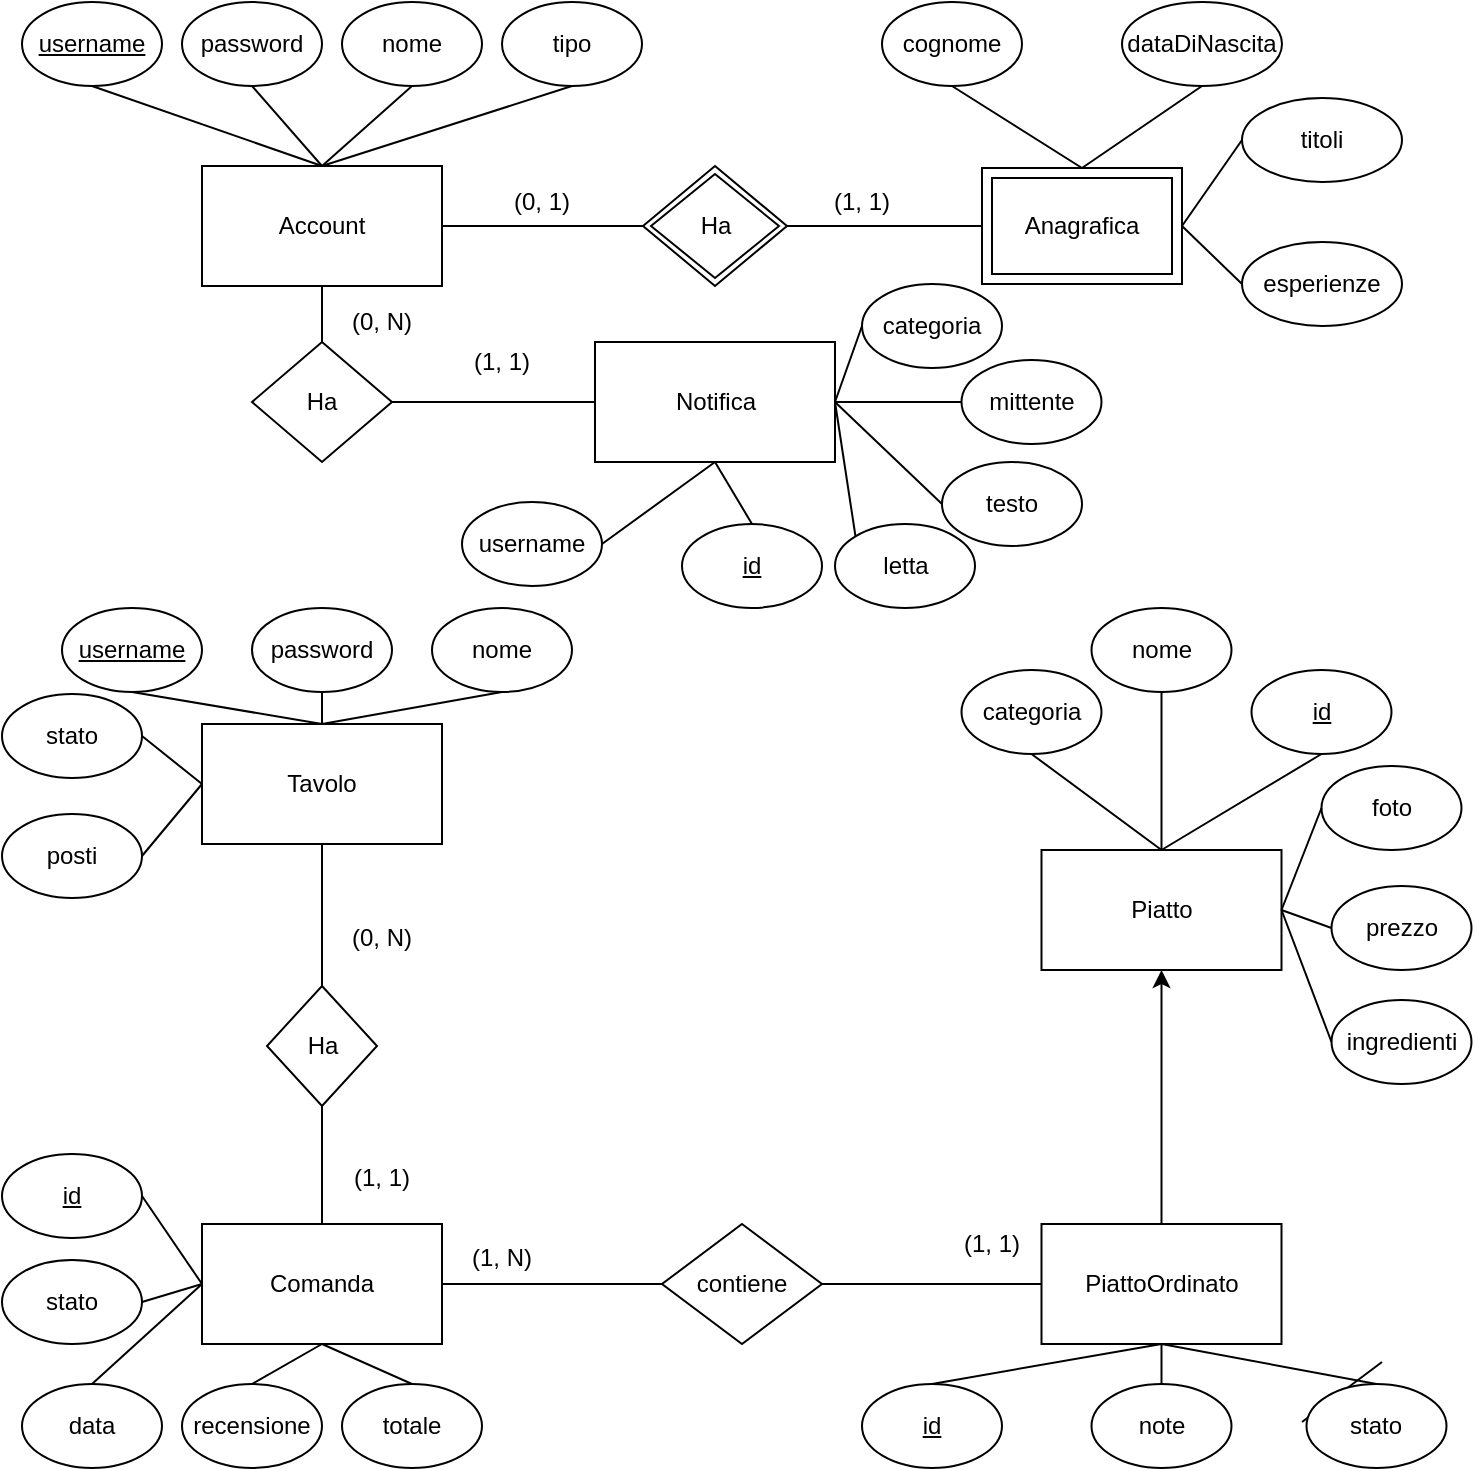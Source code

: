 <mxfile version="12.6.2" type="device"><diagram id="C5RBs43oDa-KdzZeNtuy" name="Page-1"><mxGraphModel dx="1422" dy="752" grid="1" gridSize="10" guides="1" tooltips="1" connect="1" arrows="1" fold="1" page="1" pageScale="1" pageWidth="827" pageHeight="1169" math="0" shadow="0"><root><mxCell id="WIyWlLk6GJQsqaUBKTNV-0"/><mxCell id="WIyWlLk6GJQsqaUBKTNV-1" parent="WIyWlLk6GJQsqaUBKTNV-0"/><mxCell id="I2TEpQoJ12EpgEzYFxmB-59" value="Account" style="rounded=0;whiteSpace=wrap;html=1;" vertex="1" parent="WIyWlLk6GJQsqaUBKTNV-1"><mxGeometry x="120" y="122" width="120" height="60" as="geometry"/></mxCell><mxCell id="I2TEpQoJ12EpgEzYFxmB-60" value="&lt;u&gt;username&lt;/u&gt;" style="ellipse;whiteSpace=wrap;html=1;" vertex="1" parent="WIyWlLk6GJQsqaUBKTNV-1"><mxGeometry x="30" y="40" width="70" height="42" as="geometry"/></mxCell><mxCell id="I2TEpQoJ12EpgEzYFxmB-63" value="password" style="ellipse;whiteSpace=wrap;html=1;" vertex="1" parent="WIyWlLk6GJQsqaUBKTNV-1"><mxGeometry x="110" y="40" width="70" height="42" as="geometry"/></mxCell><mxCell id="I2TEpQoJ12EpgEzYFxmB-64" value="nome" style="ellipse;whiteSpace=wrap;html=1;" vertex="1" parent="WIyWlLk6GJQsqaUBKTNV-1"><mxGeometry x="190" y="40" width="70" height="42" as="geometry"/></mxCell><mxCell id="I2TEpQoJ12EpgEzYFxmB-65" value="tipo" style="ellipse;whiteSpace=wrap;html=1;" vertex="1" parent="WIyWlLk6GJQsqaUBKTNV-1"><mxGeometry x="270" y="40" width="70" height="42" as="geometry"/></mxCell><mxCell id="I2TEpQoJ12EpgEzYFxmB-66" value="" style="endArrow=none;html=1;exitX=0.5;exitY=0;exitDx=0;exitDy=0;entryX=0.5;entryY=1;entryDx=0;entryDy=0;" edge="1" parent="WIyWlLk6GJQsqaUBKTNV-1" source="I2TEpQoJ12EpgEzYFxmB-59" target="I2TEpQoJ12EpgEzYFxmB-60"><mxGeometry width="50" height="50" relative="1" as="geometry"><mxPoint x="30" y="252" as="sourcePoint"/><mxPoint x="80" y="202" as="targetPoint"/></mxGeometry></mxCell><mxCell id="I2TEpQoJ12EpgEzYFxmB-67" value="" style="endArrow=none;html=1;entryX=0.5;entryY=1;entryDx=0;entryDy=0;" edge="1" parent="WIyWlLk6GJQsqaUBKTNV-1" target="I2TEpQoJ12EpgEzYFxmB-63"><mxGeometry width="50" height="50" relative="1" as="geometry"><mxPoint x="180" y="122" as="sourcePoint"/><mxPoint x="75" y="92" as="targetPoint"/></mxGeometry></mxCell><mxCell id="I2TEpQoJ12EpgEzYFxmB-69" value="" style="endArrow=none;html=1;exitX=0.5;exitY=0;exitDx=0;exitDy=0;entryX=0.5;entryY=1;entryDx=0;entryDy=0;" edge="1" parent="WIyWlLk6GJQsqaUBKTNV-1" source="I2TEpQoJ12EpgEzYFxmB-59" target="I2TEpQoJ12EpgEzYFxmB-64"><mxGeometry width="50" height="50" relative="1" as="geometry"><mxPoint x="200" y="142" as="sourcePoint"/><mxPoint x="85" y="102" as="targetPoint"/></mxGeometry></mxCell><mxCell id="I2TEpQoJ12EpgEzYFxmB-70" value="" style="endArrow=none;html=1;exitX=0.5;exitY=0;exitDx=0;exitDy=0;entryX=0.5;entryY=1;entryDx=0;entryDy=0;" edge="1" parent="WIyWlLk6GJQsqaUBKTNV-1" source="I2TEpQoJ12EpgEzYFxmB-59" target="I2TEpQoJ12EpgEzYFxmB-65"><mxGeometry width="50" height="50" relative="1" as="geometry"><mxPoint x="210" y="152" as="sourcePoint"/><mxPoint x="95" y="112" as="targetPoint"/></mxGeometry></mxCell><mxCell id="I2TEpQoJ12EpgEzYFxmB-74" value="cognome" style="ellipse;whiteSpace=wrap;html=1;" vertex="1" parent="WIyWlLk6GJQsqaUBKTNV-1"><mxGeometry x="460" y="40" width="70" height="42" as="geometry"/></mxCell><mxCell id="I2TEpQoJ12EpgEzYFxmB-75" value="dataDiNascita" style="ellipse;whiteSpace=wrap;html=1;" vertex="1" parent="WIyWlLk6GJQsqaUBKTNV-1"><mxGeometry x="580" y="40" width="80" height="42" as="geometry"/></mxCell><mxCell id="I2TEpQoJ12EpgEzYFxmB-76" value="" style="endArrow=none;html=1;entryX=0.5;entryY=1;entryDx=0;entryDy=0;exitX=0.5;exitY=0;exitDx=0;exitDy=0;" edge="1" parent="WIyWlLk6GJQsqaUBKTNV-1" source="MKKPfqhtPJazs5WFjNSU-24" target="I2TEpQoJ12EpgEzYFxmB-74"><mxGeometry width="50" height="50" relative="1" as="geometry"><mxPoint x="555" y="122" as="sourcePoint"/><mxPoint x="595" y="90" as="targetPoint"/></mxGeometry></mxCell><mxCell id="I2TEpQoJ12EpgEzYFxmB-77" value="" style="endArrow=none;html=1;exitX=0.5;exitY=1;exitDx=0;exitDy=0;entryX=0.5;entryY=0;entryDx=0;entryDy=0;" edge="1" parent="WIyWlLk6GJQsqaUBKTNV-1" source="I2TEpQoJ12EpgEzYFxmB-75" target="MKKPfqhtPJazs5WFjNSU-24"><mxGeometry width="50" height="50" relative="1" as="geometry"><mxPoint x="565" y="132" as="sourcePoint"/><mxPoint x="550" y="100" as="targetPoint"/></mxGeometry></mxCell><mxCell id="I2TEpQoJ12EpgEzYFxmB-87" value="" style="endArrow=none;html=1;entryX=0;entryY=0.5;entryDx=0;entryDy=0;exitX=1;exitY=0.5;exitDx=0;exitDy=0;" edge="1" parent="WIyWlLk6GJQsqaUBKTNV-1" source="I2TEpQoJ12EpgEzYFxmB-59" target="MKKPfqhtPJazs5WFjNSU-25"><mxGeometry width="50" height="50" relative="1" as="geometry"><mxPoint x="230" y="180" as="sourcePoint"/><mxPoint x="340" y="152" as="targetPoint"/></mxGeometry></mxCell><mxCell id="I2TEpQoJ12EpgEzYFxmB-88" value="" style="endArrow=none;html=1;entryX=0;entryY=0.5;entryDx=0;entryDy=0;exitX=1;exitY=0.5;exitDx=0;exitDy=0;" edge="1" parent="WIyWlLk6GJQsqaUBKTNV-1" source="MKKPfqhtPJazs5WFjNSU-25" target="MKKPfqhtPJazs5WFjNSU-24"><mxGeometry width="50" height="50" relative="1" as="geometry"><mxPoint x="400" y="152" as="sourcePoint"/><mxPoint x="495" y="152" as="targetPoint"/></mxGeometry></mxCell><mxCell id="I2TEpQoJ12EpgEzYFxmB-89" value="(0, 1)" style="text;html=1;strokeColor=none;fillColor=none;align=center;verticalAlign=middle;whiteSpace=wrap;rounded=0;" vertex="1" parent="WIyWlLk6GJQsqaUBKTNV-1"><mxGeometry x="270" y="130" width="40" height="20" as="geometry"/></mxCell><mxCell id="I2TEpQoJ12EpgEzYFxmB-90" value="(1, 1)" style="text;html=1;strokeColor=none;fillColor=none;align=center;verticalAlign=middle;whiteSpace=wrap;rounded=0;" vertex="1" parent="WIyWlLk6GJQsqaUBKTNV-1"><mxGeometry x="430" y="130" width="40" height="20" as="geometry"/></mxCell><mxCell id="I2TEpQoJ12EpgEzYFxmB-108" value="stato" style="ellipse;whiteSpace=wrap;html=1;" vertex="1" parent="WIyWlLk6GJQsqaUBKTNV-1"><mxGeometry x="20" y="386" width="70" height="42" as="geometry"/></mxCell><mxCell id="I2TEpQoJ12EpgEzYFxmB-109" value="posti" style="ellipse;whiteSpace=wrap;html=1;" vertex="1" parent="WIyWlLk6GJQsqaUBKTNV-1"><mxGeometry x="20" y="446" width="70" height="42" as="geometry"/></mxCell><mxCell id="I2TEpQoJ12EpgEzYFxmB-110" value="" style="endArrow=none;html=1;entryX=0;entryY=0.5;entryDx=0;entryDy=0;exitX=1;exitY=0.5;exitDx=0;exitDy=0;" edge="1" parent="WIyWlLk6GJQsqaUBKTNV-1" source="I2TEpQoJ12EpgEzYFxmB-108" target="MKKPfqhtPJazs5WFjNSU-35"><mxGeometry width="50" height="50" relative="1" as="geometry"><mxPoint x="80" y="446" as="sourcePoint"/><mxPoint x="130" y="443.5" as="targetPoint"/></mxGeometry></mxCell><mxCell id="I2TEpQoJ12EpgEzYFxmB-111" value="" style="endArrow=none;html=1;exitX=1;exitY=0.5;exitDx=0;exitDy=0;entryX=0;entryY=0.5;entryDx=0;entryDy=0;" edge="1" parent="WIyWlLk6GJQsqaUBKTNV-1" source="I2TEpQoJ12EpgEzYFxmB-109" target="MKKPfqhtPJazs5WFjNSU-35"><mxGeometry width="50" height="50" relative="1" as="geometry"><mxPoint x="100" y="405" as="sourcePoint"/><mxPoint x="130" y="443.5" as="targetPoint"/></mxGeometry></mxCell><mxCell id="I2TEpQoJ12EpgEzYFxmB-113" value="Comanda" style="rounded=0;whiteSpace=wrap;html=1;" vertex="1" parent="WIyWlLk6GJQsqaUBKTNV-1"><mxGeometry x="120" y="651" width="120" height="60" as="geometry"/></mxCell><mxCell id="I2TEpQoJ12EpgEzYFxmB-114" value="&lt;u&gt;id&lt;/u&gt;" style="ellipse;whiteSpace=wrap;html=1;" vertex="1" parent="WIyWlLk6GJQsqaUBKTNV-1"><mxGeometry x="20" y="616" width="70" height="42" as="geometry"/></mxCell><mxCell id="I2TEpQoJ12EpgEzYFxmB-115" value="stato" style="ellipse;whiteSpace=wrap;html=1;" vertex="1" parent="WIyWlLk6GJQsqaUBKTNV-1"><mxGeometry x="20" y="669" width="70" height="42" as="geometry"/></mxCell><mxCell id="I2TEpQoJ12EpgEzYFxmB-116" value="data" style="ellipse;whiteSpace=wrap;html=1;" vertex="1" parent="WIyWlLk6GJQsqaUBKTNV-1"><mxGeometry x="30" y="731" width="70" height="42" as="geometry"/></mxCell><mxCell id="I2TEpQoJ12EpgEzYFxmB-118" value="recensione" style="ellipse;whiteSpace=wrap;html=1;" vertex="1" parent="WIyWlLk6GJQsqaUBKTNV-1"><mxGeometry x="110" y="731" width="70" height="42" as="geometry"/></mxCell><mxCell id="I2TEpQoJ12EpgEzYFxmB-121" value="totale" style="ellipse;whiteSpace=wrap;html=1;" vertex="1" parent="WIyWlLk6GJQsqaUBKTNV-1"><mxGeometry x="190" y="731" width="70" height="42" as="geometry"/></mxCell><mxCell id="I2TEpQoJ12EpgEzYFxmB-122" value="" style="endArrow=none;html=1;rounded=0;entryX=0;entryY=0.5;entryDx=0;entryDy=0;exitX=1;exitY=0.5;exitDx=0;exitDy=0;" edge="1" parent="WIyWlLk6GJQsqaUBKTNV-1" source="I2TEpQoJ12EpgEzYFxmB-114" target="I2TEpQoJ12EpgEzYFxmB-113"><mxGeometry width="50" height="50" relative="1" as="geometry"><mxPoint x="110" y="641" as="sourcePoint"/><mxPoint x="160" y="591" as="targetPoint"/></mxGeometry></mxCell><mxCell id="I2TEpQoJ12EpgEzYFxmB-123" value="" style="endArrow=none;html=1;rounded=0;entryX=0;entryY=0.5;entryDx=0;entryDy=0;exitX=1;exitY=0.5;exitDx=0;exitDy=0;" edge="1" parent="WIyWlLk6GJQsqaUBKTNV-1" source="I2TEpQoJ12EpgEzYFxmB-115" target="I2TEpQoJ12EpgEzYFxmB-113"><mxGeometry width="50" height="50" relative="1" as="geometry"><mxPoint x="110" y="647" as="sourcePoint"/><mxPoint x="130" y="691" as="targetPoint"/></mxGeometry></mxCell><mxCell id="I2TEpQoJ12EpgEzYFxmB-124" value="" style="endArrow=none;html=1;rounded=0;entryX=0;entryY=0.5;entryDx=0;entryDy=0;exitX=0.5;exitY=0;exitDx=0;exitDy=0;" edge="1" parent="WIyWlLk6GJQsqaUBKTNV-1" source="I2TEpQoJ12EpgEzYFxmB-116" target="I2TEpQoJ12EpgEzYFxmB-113"><mxGeometry width="50" height="50" relative="1" as="geometry"><mxPoint x="120" y="657" as="sourcePoint"/><mxPoint x="140" y="701" as="targetPoint"/></mxGeometry></mxCell><mxCell id="I2TEpQoJ12EpgEzYFxmB-125" value="" style="endArrow=none;html=1;rounded=0;entryX=0.5;entryY=1;entryDx=0;entryDy=0;exitX=0.5;exitY=0;exitDx=0;exitDy=0;" edge="1" parent="WIyWlLk6GJQsqaUBKTNV-1" source="I2TEpQoJ12EpgEzYFxmB-118" target="I2TEpQoJ12EpgEzYFxmB-113"><mxGeometry width="50" height="50" relative="1" as="geometry"><mxPoint x="130" y="667" as="sourcePoint"/><mxPoint x="150" y="711" as="targetPoint"/></mxGeometry></mxCell><mxCell id="I2TEpQoJ12EpgEzYFxmB-126" value="" style="endArrow=none;html=1;rounded=0;entryX=0.5;entryY=0;entryDx=0;entryDy=0;exitX=0.5;exitY=1;exitDx=0;exitDy=0;" edge="1" parent="WIyWlLk6GJQsqaUBKTNV-1" source="I2TEpQoJ12EpgEzYFxmB-113" target="I2TEpQoJ12EpgEzYFxmB-121"><mxGeometry width="50" height="50" relative="1" as="geometry"><mxPoint x="180" y="711" as="sourcePoint"/><mxPoint x="160" y="721" as="targetPoint"/></mxGeometry></mxCell><mxCell id="I2TEpQoJ12EpgEzYFxmB-127" value="Ha" style="shape=rhombus;perimeter=rhombusPerimeter;whiteSpace=wrap;html=1;align=center;" vertex="1" parent="WIyWlLk6GJQsqaUBKTNV-1"><mxGeometry x="152.5" y="532" width="55" height="60" as="geometry"/></mxCell><mxCell id="I2TEpQoJ12EpgEzYFxmB-128" value="" style="endArrow=none;html=1;exitX=0.5;exitY=0;exitDx=0;exitDy=0;rounded=0;entryX=0.5;entryY=1;entryDx=0;entryDy=0;" edge="1" parent="WIyWlLk6GJQsqaUBKTNV-1" source="I2TEpQoJ12EpgEzYFxmB-127" target="MKKPfqhtPJazs5WFjNSU-35"><mxGeometry width="50" height="50" relative="1" as="geometry"><mxPoint x="210" y="556" as="sourcePoint"/><mxPoint x="180" y="476" as="targetPoint"/></mxGeometry></mxCell><mxCell id="I2TEpQoJ12EpgEzYFxmB-129" value="" style="endArrow=none;html=1;exitX=0.5;exitY=0;exitDx=0;exitDy=0;rounded=0;entryX=0.5;entryY=1;entryDx=0;entryDy=0;" edge="1" parent="WIyWlLk6GJQsqaUBKTNV-1" source="I2TEpQoJ12EpgEzYFxmB-113" target="I2TEpQoJ12EpgEzYFxmB-127"><mxGeometry width="50" height="50" relative="1" as="geometry"><mxPoint x="190" y="546" as="sourcePoint"/><mxPoint x="160" y="606" as="targetPoint"/></mxGeometry></mxCell><mxCell id="I2TEpQoJ12EpgEzYFxmB-130" value="(0, N)" style="text;html=1;strokeColor=none;fillColor=none;align=center;verticalAlign=middle;whiteSpace=wrap;rounded=0;" vertex="1" parent="WIyWlLk6GJQsqaUBKTNV-1"><mxGeometry x="190" y="498" width="40" height="20" as="geometry"/></mxCell><mxCell id="I2TEpQoJ12EpgEzYFxmB-131" value="(1, 1)" style="text;html=1;strokeColor=none;fillColor=none;align=center;verticalAlign=middle;whiteSpace=wrap;rounded=0;" vertex="1" parent="WIyWlLk6GJQsqaUBKTNV-1"><mxGeometry x="190" y="618" width="40" height="20" as="geometry"/></mxCell><mxCell id="I2TEpQoJ12EpgEzYFxmB-132" value="Piatto" style="rounded=0;whiteSpace=wrap;html=1;" vertex="1" parent="WIyWlLk6GJQsqaUBKTNV-1"><mxGeometry x="539.75" y="464" width="120" height="60" as="geometry"/></mxCell><mxCell id="I2TEpQoJ12EpgEzYFxmB-133" value="&lt;u&gt;id&lt;/u&gt;" style="ellipse;whiteSpace=wrap;html=1;" vertex="1" parent="WIyWlLk6GJQsqaUBKTNV-1"><mxGeometry x="644.75" y="374" width="70" height="42" as="geometry"/></mxCell><mxCell id="I2TEpQoJ12EpgEzYFxmB-134" value="nome" style="ellipse;whiteSpace=wrap;html=1;" vertex="1" parent="WIyWlLk6GJQsqaUBKTNV-1"><mxGeometry x="564.75" y="343" width="70" height="42" as="geometry"/></mxCell><mxCell id="I2TEpQoJ12EpgEzYFxmB-135" value="categoria" style="ellipse;whiteSpace=wrap;html=1;" vertex="1" parent="WIyWlLk6GJQsqaUBKTNV-1"><mxGeometry x="499.75" y="374" width="70" height="42" as="geometry"/></mxCell><mxCell id="I2TEpQoJ12EpgEzYFxmB-137" value="prezzo" style="ellipse;whiteSpace=wrap;html=1;" vertex="1" parent="WIyWlLk6GJQsqaUBKTNV-1"><mxGeometry x="684.75" y="482" width="70" height="42" as="geometry"/></mxCell><mxCell id="I2TEpQoJ12EpgEzYFxmB-138" value="foto" style="ellipse;whiteSpace=wrap;html=1;" vertex="1" parent="WIyWlLk6GJQsqaUBKTNV-1"><mxGeometry x="679.75" y="422" width="70" height="42" as="geometry"/></mxCell><mxCell id="I2TEpQoJ12EpgEzYFxmB-139" value="" style="endArrow=none;html=1;entryX=0.5;entryY=1;entryDx=0;entryDy=0;rounded=0;exitX=0.5;exitY=0;exitDx=0;exitDy=0;" edge="1" parent="WIyWlLk6GJQsqaUBKTNV-1" source="I2TEpQoJ12EpgEzYFxmB-132" target="I2TEpQoJ12EpgEzYFxmB-133"><mxGeometry width="50" height="50" relative="1" as="geometry"><mxPoint x="519.75" y="469" as="sourcePoint"/><mxPoint x="569.75" y="419" as="targetPoint"/></mxGeometry></mxCell><mxCell id="I2TEpQoJ12EpgEzYFxmB-140" value="" style="endArrow=none;html=1;exitX=0.5;exitY=0;exitDx=0;exitDy=0;entryX=0.5;entryY=1;entryDx=0;entryDy=0;rounded=0;" edge="1" parent="WIyWlLk6GJQsqaUBKTNV-1" source="I2TEpQoJ12EpgEzYFxmB-132" target="I2TEpQoJ12EpgEzYFxmB-134"><mxGeometry width="50" height="50" relative="1" as="geometry"><mxPoint x="549.75" y="504" as="sourcePoint"/><mxPoint x="519.75" y="453" as="targetPoint"/></mxGeometry></mxCell><mxCell id="I2TEpQoJ12EpgEzYFxmB-141" value="" style="endArrow=none;html=1;exitX=0.5;exitY=0;exitDx=0;exitDy=0;entryX=0.5;entryY=1;entryDx=0;entryDy=0;rounded=0;" edge="1" parent="WIyWlLk6GJQsqaUBKTNV-1" source="I2TEpQoJ12EpgEzYFxmB-132" target="I2TEpQoJ12EpgEzYFxmB-135"><mxGeometry width="50" height="50" relative="1" as="geometry"><mxPoint x="559.75" y="514" as="sourcePoint"/><mxPoint x="529.75" y="463" as="targetPoint"/></mxGeometry></mxCell><mxCell id="I2TEpQoJ12EpgEzYFxmB-142" value="" style="endArrow=none;html=1;exitX=1;exitY=0.5;exitDx=0;exitDy=0;entryX=0;entryY=0.5;entryDx=0;entryDy=0;rounded=0;" edge="1" parent="WIyWlLk6GJQsqaUBKTNV-1" source="I2TEpQoJ12EpgEzYFxmB-132" target="I2TEpQoJ12EpgEzYFxmB-137"><mxGeometry width="50" height="50" relative="1" as="geometry"><mxPoint x="569.75" y="524" as="sourcePoint"/><mxPoint x="539.75" y="473" as="targetPoint"/></mxGeometry></mxCell><mxCell id="I2TEpQoJ12EpgEzYFxmB-143" value="" style="endArrow=none;html=1;exitX=1;exitY=0.5;exitDx=0;exitDy=0;entryX=0;entryY=0.5;entryDx=0;entryDy=0;rounded=0;" edge="1" parent="WIyWlLk6GJQsqaUBKTNV-1" source="I2TEpQoJ12EpgEzYFxmB-132" target="I2TEpQoJ12EpgEzYFxmB-138"><mxGeometry width="50" height="50" relative="1" as="geometry"><mxPoint x="579.75" y="534" as="sourcePoint"/><mxPoint x="549.75" y="483" as="targetPoint"/></mxGeometry></mxCell><mxCell id="I2TEpQoJ12EpgEzYFxmB-146" value="" style="endArrow=none;html=1;exitX=0.5;exitY=0;exitDx=0;exitDy=0;rounded=0;entryX=0.5;entryY=1;entryDx=0;entryDy=0;" edge="1" parent="WIyWlLk6GJQsqaUBKTNV-1" target="I2TEpQoJ12EpgEzYFxmB-144"><mxGeometry width="50" height="50" relative="1" as="geometry"><mxPoint x="670" y="750" as="sourcePoint"/><mxPoint x="710" y="720" as="targetPoint"/></mxGeometry></mxCell><mxCell id="I2TEpQoJ12EpgEzYFxmB-149" value="ingredienti" style="ellipse;whiteSpace=wrap;html=1;" vertex="1" parent="WIyWlLk6GJQsqaUBKTNV-1"><mxGeometry x="684.75" y="539" width="70" height="42" as="geometry"/></mxCell><mxCell id="I2TEpQoJ12EpgEzYFxmB-150" value="" style="endArrow=none;html=1;exitX=1;exitY=0.5;exitDx=0;exitDy=0;entryX=0;entryY=0.5;entryDx=0;entryDy=0;rounded=0;" edge="1" parent="WIyWlLk6GJQsqaUBKTNV-1" source="I2TEpQoJ12EpgEzYFxmB-132" target="I2TEpQoJ12EpgEzYFxmB-149"><mxGeometry width="50" height="50" relative="1" as="geometry"><mxPoint x="549.75" y="504" as="sourcePoint"/><mxPoint x="519.75" y="570" as="targetPoint"/></mxGeometry></mxCell><mxCell id="I2TEpQoJ12EpgEzYFxmB-155" value="stato" style="ellipse;whiteSpace=wrap;html=1;" vertex="1" parent="WIyWlLk6GJQsqaUBKTNV-1"><mxGeometry x="672.25" y="731" width="70" height="42" as="geometry"/></mxCell><mxCell id="I2TEpQoJ12EpgEzYFxmB-158" value="note" style="ellipse;whiteSpace=wrap;html=1;" vertex="1" parent="WIyWlLk6GJQsqaUBKTNV-1"><mxGeometry x="564.75" y="731" width="70" height="42" as="geometry"/></mxCell><mxCell id="I2TEpQoJ12EpgEzYFxmB-161" value="" style="endArrow=none;html=1;entryX=0.5;entryY=1;entryDx=0;entryDy=0;exitX=0.5;exitY=0;exitDx=0;exitDy=0;" edge="1" parent="WIyWlLk6GJQsqaUBKTNV-1" source="I2TEpQoJ12EpgEzYFxmB-155" target="MKKPfqhtPJazs5WFjNSU-28"><mxGeometry width="50" height="50" relative="1" as="geometry"><mxPoint x="517.25" y="680" as="sourcePoint"/><mxPoint x="599.75" y="710" as="targetPoint"/></mxGeometry></mxCell><mxCell id="I2TEpQoJ12EpgEzYFxmB-163" value="" style="endArrow=none;html=1;entryX=0.5;entryY=0;entryDx=0;entryDy=0;exitX=0.5;exitY=1;exitDx=0;exitDy=0;" edge="1" parent="WIyWlLk6GJQsqaUBKTNV-1" source="MKKPfqhtPJazs5WFjNSU-28" target="I2TEpQoJ12EpgEzYFxmB-158"><mxGeometry width="50" height="50" relative="1" as="geometry"><mxPoint x="599.75" y="710" as="sourcePoint"/><mxPoint x="567.25" y="719" as="targetPoint"/></mxGeometry></mxCell><mxCell id="I2TEpQoJ12EpgEzYFxmB-167" value="" style="endArrow=none;html=1;exitX=1;exitY=0.5;exitDx=0;exitDy=0;rounded=0;entryX=0;entryY=0.5;entryDx=0;entryDy=0;" edge="1" parent="WIyWlLk6GJQsqaUBKTNV-1" source="I2TEpQoJ12EpgEzYFxmB-113" target="MKKPfqhtPJazs5WFjNSU-48"><mxGeometry width="50" height="50" relative="1" as="geometry"><mxPoint x="250" y="666" as="sourcePoint"/><mxPoint x="350" y="681" as="targetPoint"/></mxGeometry></mxCell><mxCell id="I2TEpQoJ12EpgEzYFxmB-168" value="" style="endArrow=none;html=1;entryX=0;entryY=0.5;entryDx=0;entryDy=0;rounded=0;exitX=1;exitY=0.5;exitDx=0;exitDy=0;" edge="1" parent="WIyWlLk6GJQsqaUBKTNV-1" source="MKKPfqhtPJazs5WFjNSU-48" target="MKKPfqhtPJazs5WFjNSU-28"><mxGeometry width="50" height="50" relative="1" as="geometry"><mxPoint x="390" y="681" as="sourcePoint"/><mxPoint x="462.5" y="929.5" as="targetPoint"/><Array as="points"/></mxGeometry></mxCell><mxCell id="I2TEpQoJ12EpgEzYFxmB-169" value="(1, N)" style="text;html=1;strokeColor=none;fillColor=none;align=center;verticalAlign=middle;whiteSpace=wrap;rounded=0;" vertex="1" parent="WIyWlLk6GJQsqaUBKTNV-1"><mxGeometry x="250" y="658" width="40" height="20" as="geometry"/></mxCell><mxCell id="I2TEpQoJ12EpgEzYFxmB-171" value="(1, 1)" style="text;html=1;strokeColor=none;fillColor=none;align=center;verticalAlign=middle;whiteSpace=wrap;rounded=0;" vertex="1" parent="WIyWlLk6GJQsqaUBKTNV-1"><mxGeometry x="494.75" y="651" width="40" height="20" as="geometry"/></mxCell><mxCell id="MKKPfqhtPJazs5WFjNSU-20" value="" style="endArrow=classic;html=1;strokeColor=#000000;entryX=0.5;entryY=1;entryDx=0;entryDy=0;exitX=0.5;exitY=0;exitDx=0;exitDy=0;" edge="1" parent="WIyWlLk6GJQsqaUBKTNV-1" source="MKKPfqhtPJazs5WFjNSU-28" target="I2TEpQoJ12EpgEzYFxmB-132"><mxGeometry width="50" height="50" relative="1" as="geometry"><mxPoint x="599.75" y="651" as="sourcePoint"/><mxPoint x="617.25" y="581" as="targetPoint"/></mxGeometry></mxCell><mxCell id="MKKPfqhtPJazs5WFjNSU-24" value="Anagrafica" style="shape=ext;margin=3;double=1;whiteSpace=wrap;html=1;align=center;" vertex="1" parent="WIyWlLk6GJQsqaUBKTNV-1"><mxGeometry x="510" y="123" width="100" height="58" as="geometry"/></mxCell><mxCell id="MKKPfqhtPJazs5WFjNSU-25" value="Ha" style="shape=rhombus;double=1;perimeter=rhombusPerimeter;whiteSpace=wrap;html=1;align=center;" vertex="1" parent="WIyWlLk6GJQsqaUBKTNV-1"><mxGeometry x="340.5" y="122" width="72" height="60" as="geometry"/></mxCell><mxCell id="MKKPfqhtPJazs5WFjNSU-28" value="PiattoOrdinato" style="rounded=0;whiteSpace=wrap;html=1;" vertex="1" parent="WIyWlLk6GJQsqaUBKTNV-1"><mxGeometry x="539.75" y="651" width="120" height="60" as="geometry"/></mxCell><mxCell id="MKKPfqhtPJazs5WFjNSU-29" value="&lt;u&gt;id&lt;/u&gt;" style="ellipse;whiteSpace=wrap;html=1;" vertex="1" parent="WIyWlLk6GJQsqaUBKTNV-1"><mxGeometry x="450" y="731" width="70" height="42" as="geometry"/></mxCell><mxCell id="MKKPfqhtPJazs5WFjNSU-30" value="" style="endArrow=none;html=1;strokeColor=#000000;entryX=0.5;entryY=1;entryDx=0;entryDy=0;exitX=0.5;exitY=0;exitDx=0;exitDy=0;" edge="1" parent="WIyWlLk6GJQsqaUBKTNV-1" source="MKKPfqhtPJazs5WFjNSU-29" target="MKKPfqhtPJazs5WFjNSU-28"><mxGeometry width="50" height="50" relative="1" as="geometry"><mxPoint x="485.25" y="731" as="sourcePoint"/><mxPoint x="507.25" y="681" as="targetPoint"/></mxGeometry></mxCell><mxCell id="MKKPfqhtPJazs5WFjNSU-35" value="Tavolo" style="rounded=0;whiteSpace=wrap;html=1;" vertex="1" parent="WIyWlLk6GJQsqaUBKTNV-1"><mxGeometry x="120" y="401" width="120" height="60" as="geometry"/></mxCell><mxCell id="MKKPfqhtPJazs5WFjNSU-36" value="&lt;u&gt;username&lt;/u&gt;" style="ellipse;whiteSpace=wrap;html=1;" vertex="1" parent="WIyWlLk6GJQsqaUBKTNV-1"><mxGeometry x="50" y="343" width="70" height="42" as="geometry"/></mxCell><mxCell id="MKKPfqhtPJazs5WFjNSU-37" value="password" style="ellipse;whiteSpace=wrap;html=1;" vertex="1" parent="WIyWlLk6GJQsqaUBKTNV-1"><mxGeometry x="145" y="343" width="70" height="42" as="geometry"/></mxCell><mxCell id="MKKPfqhtPJazs5WFjNSU-38" value="nome" style="ellipse;whiteSpace=wrap;html=1;" vertex="1" parent="WIyWlLk6GJQsqaUBKTNV-1"><mxGeometry x="235" y="343" width="70" height="42" as="geometry"/></mxCell><mxCell id="MKKPfqhtPJazs5WFjNSU-39" value="" style="endArrow=none;html=1;strokeColor=#000000;entryX=0.5;entryY=0;entryDx=0;entryDy=0;exitX=0.5;exitY=1;exitDx=0;exitDy=0;" edge="1" parent="WIyWlLk6GJQsqaUBKTNV-1" source="MKKPfqhtPJazs5WFjNSU-36" target="MKKPfqhtPJazs5WFjNSU-35"><mxGeometry width="50" height="50" relative="1" as="geometry"><mxPoint x="40" y="360" as="sourcePoint"/><mxPoint x="90" y="310" as="targetPoint"/></mxGeometry></mxCell><mxCell id="MKKPfqhtPJazs5WFjNSU-40" value="" style="endArrow=none;html=1;strokeColor=#000000;exitX=0.5;exitY=1;exitDx=0;exitDy=0;entryX=0.5;entryY=0;entryDx=0;entryDy=0;" edge="1" parent="WIyWlLk6GJQsqaUBKTNV-1" source="MKKPfqhtPJazs5WFjNSU-37" target="MKKPfqhtPJazs5WFjNSU-35"><mxGeometry width="50" height="50" relative="1" as="geometry"><mxPoint x="105" y="372" as="sourcePoint"/><mxPoint x="180" y="380" as="targetPoint"/></mxGeometry></mxCell><mxCell id="MKKPfqhtPJazs5WFjNSU-41" value="" style="endArrow=none;html=1;strokeColor=#000000;entryX=0.5;entryY=0;entryDx=0;entryDy=0;exitX=0.5;exitY=1;exitDx=0;exitDy=0;" edge="1" parent="WIyWlLk6GJQsqaUBKTNV-1" source="MKKPfqhtPJazs5WFjNSU-38" target="MKKPfqhtPJazs5WFjNSU-35"><mxGeometry width="50" height="50" relative="1" as="geometry"><mxPoint x="115" y="382" as="sourcePoint"/><mxPoint x="200" y="421" as="targetPoint"/></mxGeometry></mxCell><mxCell id="MKKPfqhtPJazs5WFjNSU-42" value="titoli" style="ellipse;whiteSpace=wrap;html=1;" vertex="1" parent="WIyWlLk6GJQsqaUBKTNV-1"><mxGeometry x="640" y="88" width="80" height="42" as="geometry"/></mxCell><mxCell id="MKKPfqhtPJazs5WFjNSU-43" value="esperienze" style="ellipse;whiteSpace=wrap;html=1;" vertex="1" parent="WIyWlLk6GJQsqaUBKTNV-1"><mxGeometry x="640" y="160" width="80" height="42" as="geometry"/></mxCell><mxCell id="MKKPfqhtPJazs5WFjNSU-44" value="" style="endArrow=none;html=1;exitX=0;exitY=0.5;exitDx=0;exitDy=0;entryX=1;entryY=0.5;entryDx=0;entryDy=0;" edge="1" parent="WIyWlLk6GJQsqaUBKTNV-1" source="MKKPfqhtPJazs5WFjNSU-42" target="MKKPfqhtPJazs5WFjNSU-24"><mxGeometry width="50" height="50" relative="1" as="geometry"><mxPoint x="630" y="92" as="sourcePoint"/><mxPoint x="570" y="133" as="targetPoint"/></mxGeometry></mxCell><mxCell id="MKKPfqhtPJazs5WFjNSU-45" value="" style="endArrow=none;html=1;exitX=0;exitY=0.5;exitDx=0;exitDy=0;entryX=1;entryY=0.5;entryDx=0;entryDy=0;" edge="1" parent="WIyWlLk6GJQsqaUBKTNV-1" source="MKKPfqhtPJazs5WFjNSU-43" target="MKKPfqhtPJazs5WFjNSU-24"><mxGeometry width="50" height="50" relative="1" as="geometry"><mxPoint x="640" y="102" as="sourcePoint"/><mxPoint x="640" y="143" as="targetPoint"/></mxGeometry></mxCell><mxCell id="MKKPfqhtPJazs5WFjNSU-48" value="contiene" style="shape=rhombus;perimeter=rhombusPerimeter;whiteSpace=wrap;html=1;align=center;" vertex="1" parent="WIyWlLk6GJQsqaUBKTNV-1"><mxGeometry x="350" y="651" width="80" height="60" as="geometry"/></mxCell><mxCell id="MKKPfqhtPJazs5WFjNSU-53" value="Notifica" style="rounded=0;whiteSpace=wrap;html=1;" vertex="1" parent="WIyWlLk6GJQsqaUBKTNV-1"><mxGeometry x="316.5" y="210" width="120" height="60" as="geometry"/></mxCell><mxCell id="MKKPfqhtPJazs5WFjNSU-54" value="Ha" style="shape=rhombus;perimeter=rhombusPerimeter;whiteSpace=wrap;html=1;align=center;" vertex="1" parent="WIyWlLk6GJQsqaUBKTNV-1"><mxGeometry x="145" y="210" width="70" height="60" as="geometry"/></mxCell><mxCell id="MKKPfqhtPJazs5WFjNSU-55" value="" style="endArrow=none;html=1;strokeColor=#000000;exitX=0.5;exitY=0;exitDx=0;exitDy=0;entryX=0.5;entryY=1;entryDx=0;entryDy=0;" edge="1" parent="WIyWlLk6GJQsqaUBKTNV-1" source="MKKPfqhtPJazs5WFjNSU-54" target="I2TEpQoJ12EpgEzYFxmB-59"><mxGeometry width="50" height="50" relative="1" as="geometry"><mxPoint x="60" y="210" as="sourcePoint"/><mxPoint x="110" y="160" as="targetPoint"/></mxGeometry></mxCell><mxCell id="MKKPfqhtPJazs5WFjNSU-56" value="" style="endArrow=none;html=1;strokeColor=#000000;entryX=1;entryY=0.5;entryDx=0;entryDy=0;exitX=0;exitY=0.5;exitDx=0;exitDy=0;" edge="1" parent="WIyWlLk6GJQsqaUBKTNV-1" source="MKKPfqhtPJazs5WFjNSU-53" target="MKKPfqhtPJazs5WFjNSU-54"><mxGeometry width="50" height="50" relative="1" as="geometry"><mxPoint x="160" y="280" as="sourcePoint"/><mxPoint x="190" y="192" as="targetPoint"/></mxGeometry></mxCell><mxCell id="oDypxbnglP2qUNMwzewX-0" value="(0, N)" style="text;html=1;strokeColor=none;fillColor=none;align=center;verticalAlign=middle;whiteSpace=wrap;rounded=0;" vertex="1" parent="WIyWlLk6GJQsqaUBKTNV-1"><mxGeometry x="190" y="190" width="40" height="20" as="geometry"/></mxCell><mxCell id="oDypxbnglP2qUNMwzewX-1" value="(1, 1)" style="text;html=1;strokeColor=none;fillColor=none;align=center;verticalAlign=middle;whiteSpace=wrap;rounded=0;" vertex="1" parent="WIyWlLk6GJQsqaUBKTNV-1"><mxGeometry x="250" y="210" width="40" height="20" as="geometry"/></mxCell><mxCell id="oDypxbnglP2qUNMwzewX-2" value="categoria" style="ellipse;whiteSpace=wrap;html=1;" vertex="1" parent="WIyWlLk6GJQsqaUBKTNV-1"><mxGeometry x="450" y="181" width="70" height="42" as="geometry"/></mxCell><mxCell id="oDypxbnglP2qUNMwzewX-3" value="mittente" style="ellipse;whiteSpace=wrap;html=1;" vertex="1" parent="WIyWlLk6GJQsqaUBKTNV-1"><mxGeometry x="499.75" y="219" width="70" height="42" as="geometry"/></mxCell><mxCell id="oDypxbnglP2qUNMwzewX-4" value="testo" style="ellipse;whiteSpace=wrap;html=1;" vertex="1" parent="WIyWlLk6GJQsqaUBKTNV-1"><mxGeometry x="490" y="270" width="70" height="42" as="geometry"/></mxCell><mxCell id="oDypxbnglP2qUNMwzewX-5" value="letta" style="ellipse;whiteSpace=wrap;html=1;" vertex="1" parent="WIyWlLk6GJQsqaUBKTNV-1"><mxGeometry x="436.5" y="301" width="70" height="42" as="geometry"/></mxCell><mxCell id="oDypxbnglP2qUNMwzewX-6" value="" style="endArrow=none;html=1;strokeColor=#000000;rounded=0;exitX=0;exitY=0.5;exitDx=0;exitDy=0;entryX=1;entryY=0.5;entryDx=0;entryDy=0;" edge="1" parent="WIyWlLk6GJQsqaUBKTNV-1" source="oDypxbnglP2qUNMwzewX-2" target="MKKPfqhtPJazs5WFjNSU-53"><mxGeometry width="50" height="50" relative="1" as="geometry"><mxPoint x="240" y="290" as="sourcePoint"/><mxPoint x="290" y="240" as="targetPoint"/></mxGeometry></mxCell><mxCell id="oDypxbnglP2qUNMwzewX-7" value="" style="endArrow=none;html=1;strokeColor=#000000;rounded=0;exitX=0;exitY=0.5;exitDx=0;exitDy=0;entryX=1;entryY=0.5;entryDx=0;entryDy=0;" edge="1" parent="WIyWlLk6GJQsqaUBKTNV-1" source="oDypxbnglP2qUNMwzewX-3" target="MKKPfqhtPJazs5WFjNSU-53"><mxGeometry width="50" height="50" relative="1" as="geometry"><mxPoint x="460" y="212" as="sourcePoint"/><mxPoint x="446.5" y="250" as="targetPoint"/></mxGeometry></mxCell><mxCell id="oDypxbnglP2qUNMwzewX-8" value="" style="endArrow=none;html=1;strokeColor=#000000;rounded=0;exitX=0;exitY=0.5;exitDx=0;exitDy=0;entryX=1;entryY=0.5;entryDx=0;entryDy=0;" edge="1" parent="WIyWlLk6GJQsqaUBKTNV-1" source="oDypxbnglP2qUNMwzewX-4" target="MKKPfqhtPJazs5WFjNSU-53"><mxGeometry width="50" height="50" relative="1" as="geometry"><mxPoint x="470" y="222" as="sourcePoint"/><mxPoint x="456.5" y="260" as="targetPoint"/></mxGeometry></mxCell><mxCell id="oDypxbnglP2qUNMwzewX-9" value="" style="endArrow=none;html=1;strokeColor=#000000;rounded=0;exitX=0;exitY=0;exitDx=0;exitDy=0;entryX=1;entryY=0.5;entryDx=0;entryDy=0;" edge="1" parent="WIyWlLk6GJQsqaUBKTNV-1" source="oDypxbnglP2qUNMwzewX-5" target="MKKPfqhtPJazs5WFjNSU-53"><mxGeometry width="50" height="50" relative="1" as="geometry"><mxPoint x="480" y="232" as="sourcePoint"/><mxPoint x="466.5" y="270" as="targetPoint"/></mxGeometry></mxCell><mxCell id="oDypxbnglP2qUNMwzewX-10" value="&lt;u&gt;id&lt;/u&gt;" style="ellipse;whiteSpace=wrap;html=1;" vertex="1" parent="WIyWlLk6GJQsqaUBKTNV-1"><mxGeometry x="360" y="301" width="70" height="42" as="geometry"/></mxCell><mxCell id="oDypxbnglP2qUNMwzewX-11" value="" style="endArrow=none;html=1;strokeColor=#000000;rounded=0;exitX=0.5;exitY=0;exitDx=0;exitDy=0;entryX=0.5;entryY=1;entryDx=0;entryDy=0;" edge="1" parent="WIyWlLk6GJQsqaUBKTNV-1" source="oDypxbnglP2qUNMwzewX-10" target="MKKPfqhtPJazs5WFjNSU-53"><mxGeometry width="50" height="50" relative="1" as="geometry"><mxPoint x="456.751" y="317.151" as="sourcePoint"/><mxPoint x="446.5" y="250" as="targetPoint"/></mxGeometry></mxCell><mxCell id="oDypxbnglP2qUNMwzewX-14" value="username" style="ellipse;whiteSpace=wrap;html=1;" vertex="1" parent="WIyWlLk6GJQsqaUBKTNV-1"><mxGeometry x="250" y="290" width="70" height="42" as="geometry"/></mxCell><mxCell id="oDypxbnglP2qUNMwzewX-15" value="" style="endArrow=none;html=1;strokeColor=#000000;rounded=0;exitX=1;exitY=0.5;exitDx=0;exitDy=0;entryX=0.5;entryY=1;entryDx=0;entryDy=0;" edge="1" parent="WIyWlLk6GJQsqaUBKTNV-1" source="oDypxbnglP2qUNMwzewX-14" target="MKKPfqhtPJazs5WFjNSU-53"><mxGeometry width="50" height="50" relative="1" as="geometry"><mxPoint x="405" y="311" as="sourcePoint"/><mxPoint x="386.5" y="280" as="targetPoint"/></mxGeometry></mxCell></root></mxGraphModel></diagram></mxfile>